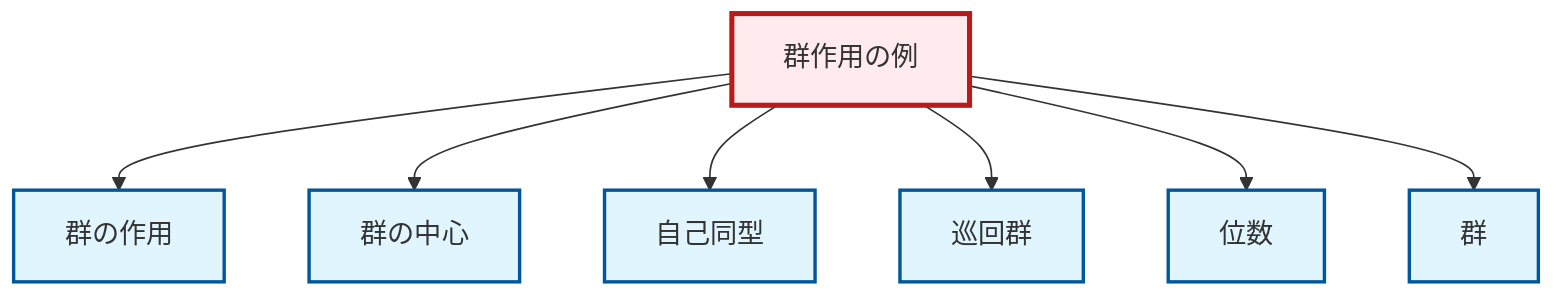 graph TD
    classDef definition fill:#e1f5fe,stroke:#01579b,stroke-width:2px
    classDef theorem fill:#f3e5f5,stroke:#4a148c,stroke-width:2px
    classDef axiom fill:#fff3e0,stroke:#e65100,stroke-width:2px
    classDef example fill:#e8f5e9,stroke:#1b5e20,stroke-width:2px
    classDef current fill:#ffebee,stroke:#b71c1c,stroke-width:3px
    def-group["群"]:::definition
    ex-group-action-examples["群作用の例"]:::example
    def-cyclic-group["巡回群"]:::definition
    def-center-of-group["群の中心"]:::definition
    def-automorphism["自己同型"]:::definition
    def-group-action["群の作用"]:::definition
    def-order["位数"]:::definition
    ex-group-action-examples --> def-group-action
    ex-group-action-examples --> def-center-of-group
    ex-group-action-examples --> def-automorphism
    ex-group-action-examples --> def-cyclic-group
    ex-group-action-examples --> def-order
    ex-group-action-examples --> def-group
    class ex-group-action-examples current